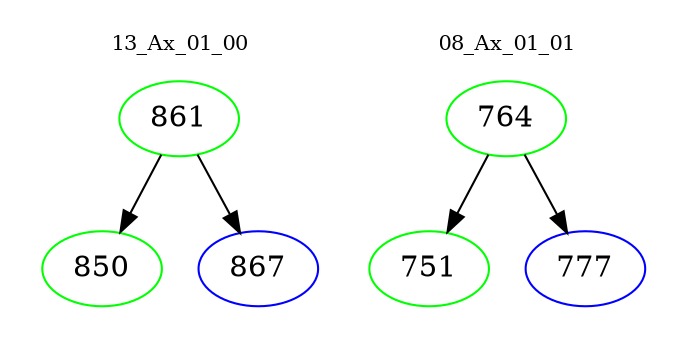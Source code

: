 digraph{
subgraph cluster_0 {
color = white
label = "13_Ax_01_00";
fontsize=10;
T0_861 [label="861", color="green"]
T0_861 -> T0_850 [color="black"]
T0_850 [label="850", color="green"]
T0_861 -> T0_867 [color="black"]
T0_867 [label="867", color="blue"]
}
subgraph cluster_1 {
color = white
label = "08_Ax_01_01";
fontsize=10;
T1_764 [label="764", color="green"]
T1_764 -> T1_751 [color="black"]
T1_751 [label="751", color="green"]
T1_764 -> T1_777 [color="black"]
T1_777 [label="777", color="blue"]
}
}
